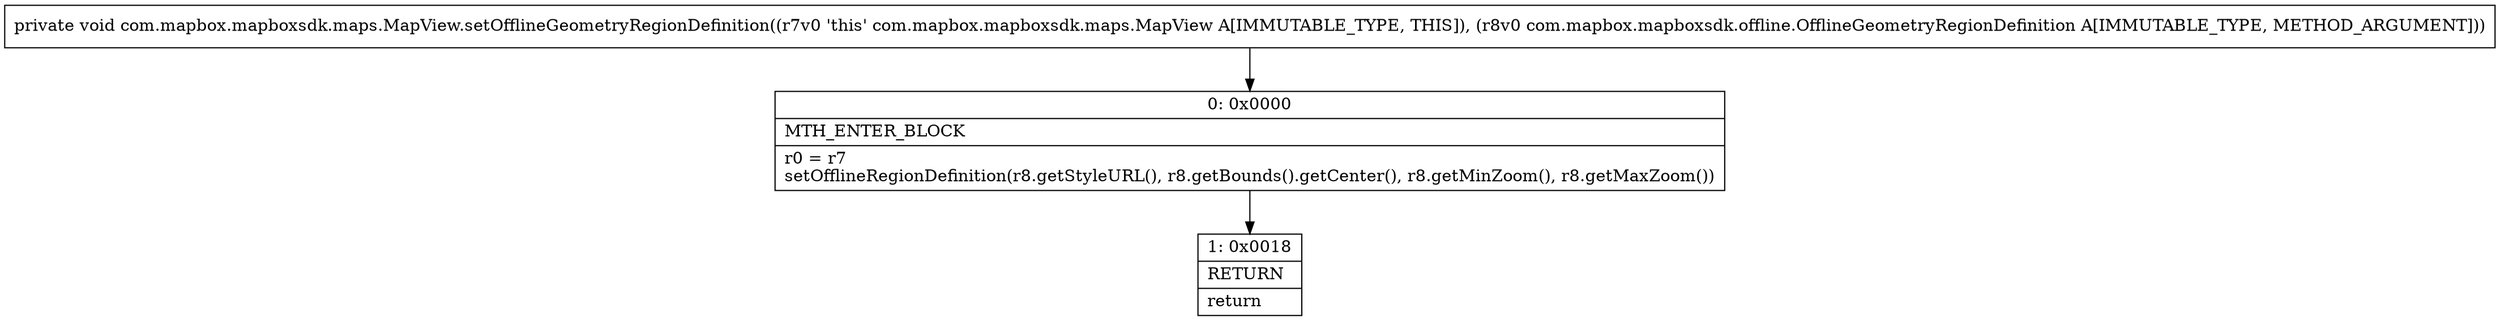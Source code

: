 digraph "CFG forcom.mapbox.mapboxsdk.maps.MapView.setOfflineGeometryRegionDefinition(Lcom\/mapbox\/mapboxsdk\/offline\/OfflineGeometryRegionDefinition;)V" {
Node_0 [shape=record,label="{0\:\ 0x0000|MTH_ENTER_BLOCK\l|r0 = r7\lsetOfflineRegionDefinition(r8.getStyleURL(), r8.getBounds().getCenter(), r8.getMinZoom(), r8.getMaxZoom())\l}"];
Node_1 [shape=record,label="{1\:\ 0x0018|RETURN\l|return\l}"];
MethodNode[shape=record,label="{private void com.mapbox.mapboxsdk.maps.MapView.setOfflineGeometryRegionDefinition((r7v0 'this' com.mapbox.mapboxsdk.maps.MapView A[IMMUTABLE_TYPE, THIS]), (r8v0 com.mapbox.mapboxsdk.offline.OfflineGeometryRegionDefinition A[IMMUTABLE_TYPE, METHOD_ARGUMENT])) }"];
MethodNode -> Node_0;
Node_0 -> Node_1;
}

